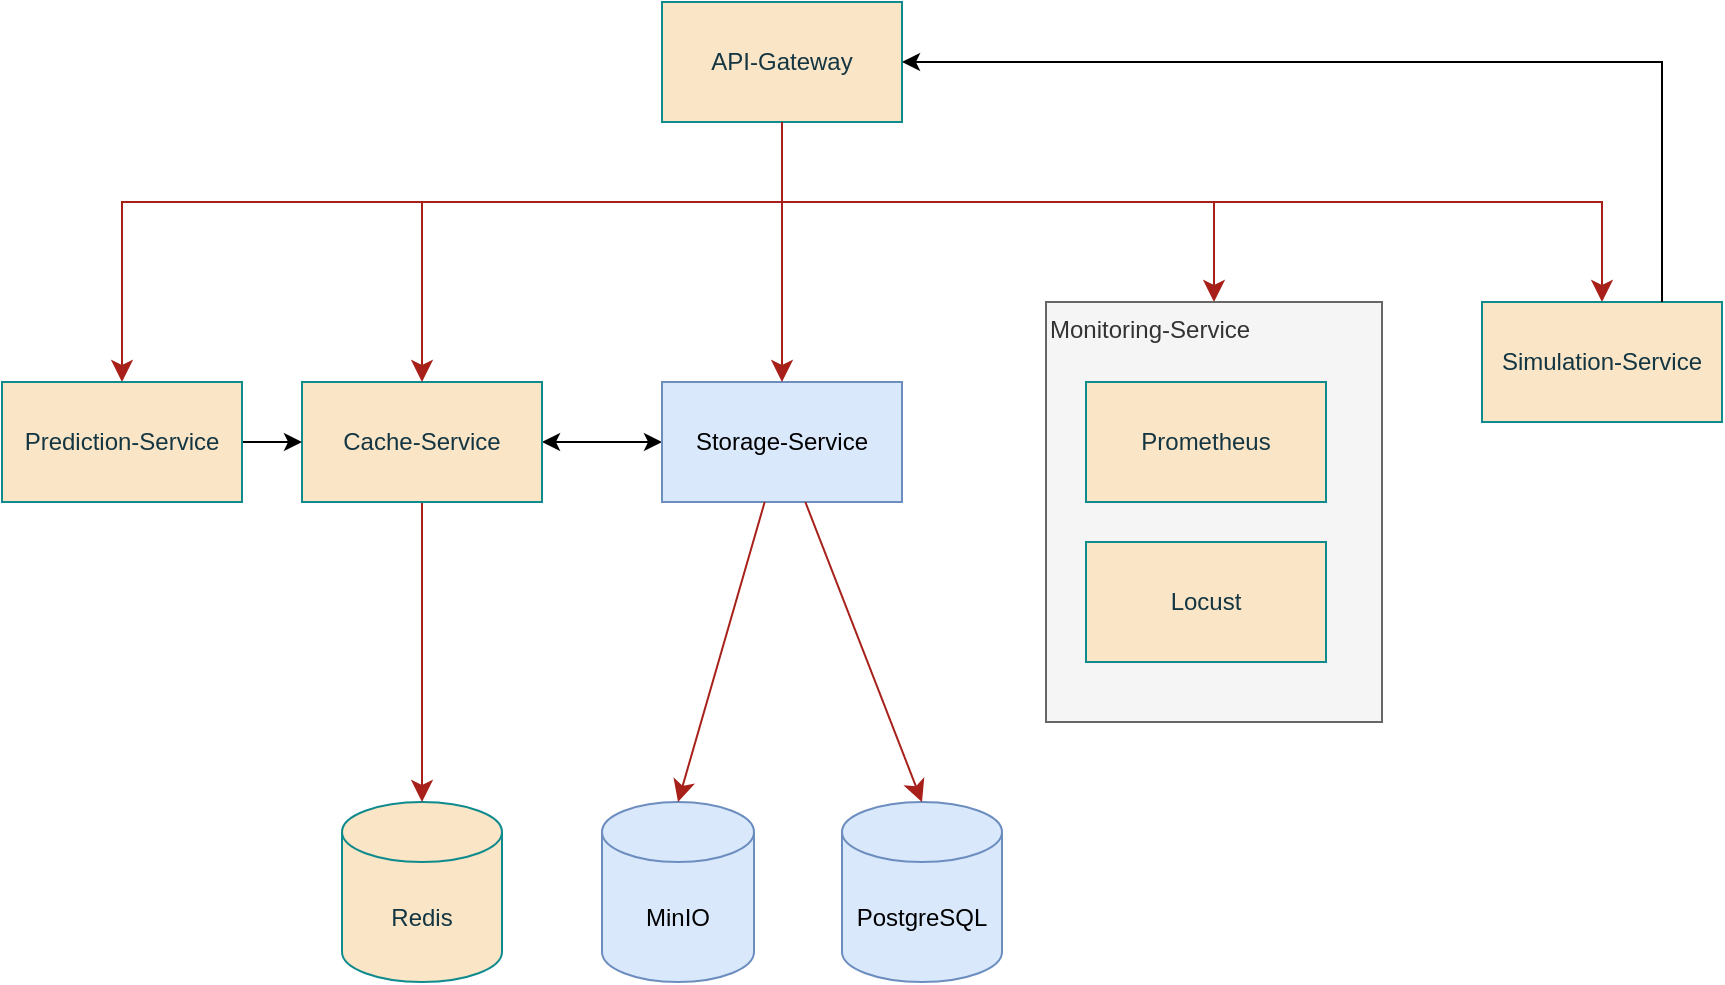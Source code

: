 <mxfile version="27.1.4">
  <diagram name="Seite-1" id="cSsHOk2Wa60f8mgRbdZm">
    <mxGraphModel dx="1181" dy="681" grid="1" gridSize="10" guides="1" tooltips="1" connect="1" arrows="1" fold="1" page="1" pageScale="1" pageWidth="827" pageHeight="1169" math="0" shadow="0" adaptiveColors="auto">
      <root>
        <mxCell id="0" />
        <mxCell id="1" parent="0" />
        <mxCell id="8NcpJ_bW0Bv_9jHg0qxz-1" style="edgeStyle=orthogonalEdgeStyle;rounded=0;orthogonalLoop=1;jettySize=auto;html=1;startArrow=classic;startFill=1;" parent="1" source="pYhCz_OLACclpXRN_d7E-1" target="ONmiQpBlXR7nflwjCwtw-11" edge="1">
          <mxGeometry relative="1" as="geometry" />
        </mxCell>
        <mxCell id="pYhCz_OLACclpXRN_d7E-1" value="Storage-Service" style="rounded=0;whiteSpace=wrap;html=1;labelBackgroundColor=none;fillColor=#dae8fc;strokeColor=#6c8ebf;" parent="1" vertex="1">
          <mxGeometry x="340" y="710" width="120" height="60" as="geometry" />
        </mxCell>
        <mxCell id="ONmiQpBlXR7nflwjCwtw-14" style="edgeStyle=none;curved=0;rounded=0;orthogonalLoop=1;jettySize=auto;html=1;entryX=0.5;entryY=0;entryDx=0;entryDy=0;fontSize=12;startSize=8;endSize=8;labelBackgroundColor=none;strokeColor=#A8201A;fontColor=default;" parent="1" source="pYhCz_OLACclpXRN_d7E-3" target="ONmiQpBlXR7nflwjCwtw-2" edge="1">
          <mxGeometry relative="1" as="geometry">
            <Array as="points">
              <mxPoint x="400" y="620" />
              <mxPoint x="616" y="620" />
            </Array>
          </mxGeometry>
        </mxCell>
        <mxCell id="ONmiQpBlXR7nflwjCwtw-15" style="edgeStyle=none;curved=1;rounded=0;orthogonalLoop=1;jettySize=auto;html=1;fontSize=12;startSize=8;endSize=8;labelBackgroundColor=none;strokeColor=#A8201A;fontColor=default;" parent="1" source="pYhCz_OLACclpXRN_d7E-3" target="pYhCz_OLACclpXRN_d7E-1" edge="1">
          <mxGeometry relative="1" as="geometry" />
        </mxCell>
        <mxCell id="ONmiQpBlXR7nflwjCwtw-17" style="edgeStyle=none;curved=0;rounded=0;orthogonalLoop=1;jettySize=auto;html=1;entryX=0.5;entryY=0;entryDx=0;entryDy=0;fontSize=12;startSize=8;endSize=8;labelBackgroundColor=none;strokeColor=#A8201A;fontColor=default;" parent="1" source="pYhCz_OLACclpXRN_d7E-3" target="ONmiQpBlXR7nflwjCwtw-12" edge="1">
          <mxGeometry relative="1" as="geometry">
            <Array as="points">
              <mxPoint x="400" y="620" />
              <mxPoint x="70" y="620" />
            </Array>
          </mxGeometry>
        </mxCell>
        <mxCell id="ONmiQpBlXR7nflwjCwtw-22" style="edgeStyle=none;curved=0;rounded=0;orthogonalLoop=1;jettySize=auto;html=1;entryX=0.5;entryY=0;entryDx=0;entryDy=0;strokeColor=#A8201A;fontSize=12;fontColor=#143642;startSize=8;endSize=8;fillColor=#FAE5C7;exitX=0.5;exitY=1;exitDx=0;exitDy=0;" parent="1" source="pYhCz_OLACclpXRN_d7E-3" target="ONmiQpBlXR7nflwjCwtw-21" edge="1">
          <mxGeometry relative="1" as="geometry">
            <mxPoint x="347" y="570" as="sourcePoint" />
            <Array as="points">
              <mxPoint x="400" y="620" />
              <mxPoint x="810" y="620" />
            </Array>
          </mxGeometry>
        </mxCell>
        <mxCell id="pYhCz_OLACclpXRN_d7E-3" value="API-Gateway" style="rounded=0;whiteSpace=wrap;html=1;labelBackgroundColor=none;fillColor=#FAE5C7;strokeColor=#0F8B8D;fontColor=#143642;" parent="1" vertex="1">
          <mxGeometry x="340" y="520" width="120" height="60" as="geometry" />
        </mxCell>
        <mxCell id="ONmiQpBlXR7nflwjCwtw-2" value="Monitoring-Service" style="rounded=0;whiteSpace=wrap;html=1;verticalAlign=top;align=left;labelBackgroundColor=none;fillColor=#f5f5f5;strokeColor=#666666;fontColor=#333333;" parent="1" vertex="1">
          <mxGeometry x="532" y="670" width="168" height="210" as="geometry" />
        </mxCell>
        <mxCell id="ONmiQpBlXR7nflwjCwtw-3" value="MinIO" style="shape=cylinder3;whiteSpace=wrap;html=1;boundedLbl=1;backgroundOutline=1;size=15;labelBackgroundColor=none;fillColor=#dae8fc;strokeColor=#6c8ebf;" parent="1" vertex="1">
          <mxGeometry x="310" y="920" width="76" height="90" as="geometry" />
        </mxCell>
        <mxCell id="ONmiQpBlXR7nflwjCwtw-4" value="PostgreSQL" style="shape=cylinder3;whiteSpace=wrap;html=1;boundedLbl=1;backgroundOutline=1;size=15;labelBackgroundColor=none;fillColor=#dae8fc;strokeColor=#6c8ebf;" parent="1" vertex="1">
          <mxGeometry x="430" y="920" width="80" height="90" as="geometry" />
        </mxCell>
        <mxCell id="ONmiQpBlXR7nflwjCwtw-7" value="Redis" style="shape=cylinder3;whiteSpace=wrap;html=1;boundedLbl=1;backgroundOutline=1;size=15;labelBackgroundColor=none;fillColor=#FAE5C7;strokeColor=#0F8B8D;fontColor=#143642;" parent="1" vertex="1">
          <mxGeometry x="180" y="920" width="80" height="90" as="geometry" />
        </mxCell>
        <mxCell id="ONmiQpBlXR7nflwjCwtw-8" value="Prometheus" style="rounded=0;whiteSpace=wrap;html=1;labelBackgroundColor=none;fillColor=#FAE5C7;strokeColor=#0F8B8D;fontColor=#143642;" parent="1" vertex="1">
          <mxGeometry x="552" y="710" width="120" height="60" as="geometry" />
        </mxCell>
        <mxCell id="ONmiQpBlXR7nflwjCwtw-9" value="Locust" style="rounded=0;whiteSpace=wrap;html=1;labelBackgroundColor=none;fillColor=#FAE5C7;strokeColor=#0F8B8D;fontColor=#143642;" parent="1" vertex="1">
          <mxGeometry x="552" y="790" width="120" height="60" as="geometry" />
        </mxCell>
        <mxCell id="ONmiQpBlXR7nflwjCwtw-18" style="edgeStyle=none;curved=1;rounded=0;orthogonalLoop=1;jettySize=auto;html=1;strokeColor=#A8201A;fontSize=12;fontColor=#143642;startSize=8;endSize=8;fillColor=#FAE5C7;" parent="1" source="ONmiQpBlXR7nflwjCwtw-11" target="ONmiQpBlXR7nflwjCwtw-7" edge="1">
          <mxGeometry relative="1" as="geometry" />
        </mxCell>
        <mxCell id="ONmiQpBlXR7nflwjCwtw-11" value="Cache-Service" style="rounded=0;whiteSpace=wrap;html=1;labelBackgroundColor=none;fillColor=#FAE5C7;strokeColor=#0F8B8D;fontColor=#143642;" parent="1" vertex="1">
          <mxGeometry x="160" y="710" width="120" height="60" as="geometry" />
        </mxCell>
        <mxCell id="HdYIlDlASf7f8Nae5Y51-1" value="" style="edgeStyle=orthogonalEdgeStyle;rounded=0;orthogonalLoop=1;jettySize=auto;html=1;" edge="1" parent="1" source="ONmiQpBlXR7nflwjCwtw-12" target="ONmiQpBlXR7nflwjCwtw-11">
          <mxGeometry relative="1" as="geometry">
            <Array as="points">
              <mxPoint x="230" y="740" />
            </Array>
          </mxGeometry>
        </mxCell>
        <mxCell id="ONmiQpBlXR7nflwjCwtw-12" value="Prediction-Service" style="rounded=0;whiteSpace=wrap;html=1;labelBackgroundColor=none;fillColor=#FAE5C7;strokeColor=#0F8B8D;fontColor=#143642;" parent="1" vertex="1">
          <mxGeometry x="10" y="710" width="120" height="60" as="geometry" />
        </mxCell>
        <mxCell id="ONmiQpBlXR7nflwjCwtw-13" style="edgeStyle=none;curved=0;rounded=0;orthogonalLoop=1;jettySize=auto;html=1;fontSize=12;startSize=8;endSize=8;entryX=0.5;entryY=0;entryDx=0;entryDy=0;labelBackgroundColor=none;strokeColor=#A8201A;fontColor=default;" parent="1" source="pYhCz_OLACclpXRN_d7E-3" target="ONmiQpBlXR7nflwjCwtw-11" edge="1">
          <mxGeometry relative="1" as="geometry">
            <mxPoint x="83" y="668" as="targetPoint" />
            <Array as="points">
              <mxPoint x="400" y="620" />
              <mxPoint x="220" y="620" />
            </Array>
          </mxGeometry>
        </mxCell>
        <mxCell id="ONmiQpBlXR7nflwjCwtw-19" style="edgeStyle=none;curved=1;rounded=0;orthogonalLoop=1;jettySize=auto;html=1;entryX=0.5;entryY=0;entryDx=0;entryDy=0;entryPerimeter=0;strokeColor=#A8201A;fontSize=12;fontColor=#143642;startSize=8;endSize=8;fillColor=#FAE5C7;" parent="1" source="pYhCz_OLACclpXRN_d7E-1" target="ONmiQpBlXR7nflwjCwtw-4" edge="1">
          <mxGeometry relative="1" as="geometry" />
        </mxCell>
        <mxCell id="ONmiQpBlXR7nflwjCwtw-20" style="edgeStyle=none;curved=1;rounded=0;orthogonalLoop=1;jettySize=auto;html=1;entryX=0.5;entryY=0;entryDx=0;entryDy=0;entryPerimeter=0;strokeColor=#A8201A;fontSize=12;fontColor=#143642;startSize=8;endSize=8;fillColor=#FAE5C7;" parent="1" source="pYhCz_OLACclpXRN_d7E-1" target="ONmiQpBlXR7nflwjCwtw-3" edge="1">
          <mxGeometry relative="1" as="geometry" />
        </mxCell>
        <mxCell id="ONmiQpBlXR7nflwjCwtw-21" value="Simulation-Service" style="rounded=0;whiteSpace=wrap;html=1;labelBackgroundColor=none;fillColor=#FAE5C7;strokeColor=#0F8B8D;fontColor=#143642;" parent="1" vertex="1">
          <mxGeometry x="750" y="670" width="120" height="60" as="geometry" />
        </mxCell>
        <mxCell id="HdYIlDlASf7f8Nae5Y51-3" style="edgeStyle=orthogonalEdgeStyle;rounded=0;orthogonalLoop=1;jettySize=auto;html=1;entryX=1;entryY=0.5;entryDx=0;entryDy=0;exitX=0.75;exitY=0;exitDx=0;exitDy=0;" edge="1" parent="1" source="ONmiQpBlXR7nflwjCwtw-21" target="pYhCz_OLACclpXRN_d7E-3">
          <mxGeometry relative="1" as="geometry">
            <Array as="points">
              <mxPoint x="840" y="550" />
            </Array>
          </mxGeometry>
        </mxCell>
      </root>
    </mxGraphModel>
  </diagram>
</mxfile>
